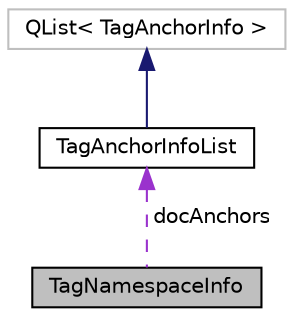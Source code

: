 digraph "TagNamespaceInfo"
{
 // INTERACTIVE_SVG=YES
  edge [fontname="Helvetica",fontsize="10",labelfontname="Helvetica",labelfontsize="10"];
  node [fontname="Helvetica",fontsize="10",shape=record];
  Node1 [label="TagNamespaceInfo",height=0.2,width=0.4,color="black", fillcolor="grey75", style="filled", fontcolor="black"];
  Node2 -> Node1 [dir="back",color="darkorchid3",fontsize="10",style="dashed",label=" docAnchors" ,fontname="Helvetica"];
  Node2 [label="TagAnchorInfoList",height=0.2,width=0.4,color="black", fillcolor="white", style="filled",URL="$dc/d84/class_tag_anchor_info_list.html",tooltip="List of TagAnchorInfo objects. "];
  Node3 -> Node2 [dir="back",color="midnightblue",fontsize="10",style="solid",fontname="Helvetica"];
  Node3 [label="QList\< TagAnchorInfo \>",height=0.2,width=0.4,color="grey75", fillcolor="white", style="filled"];
}
